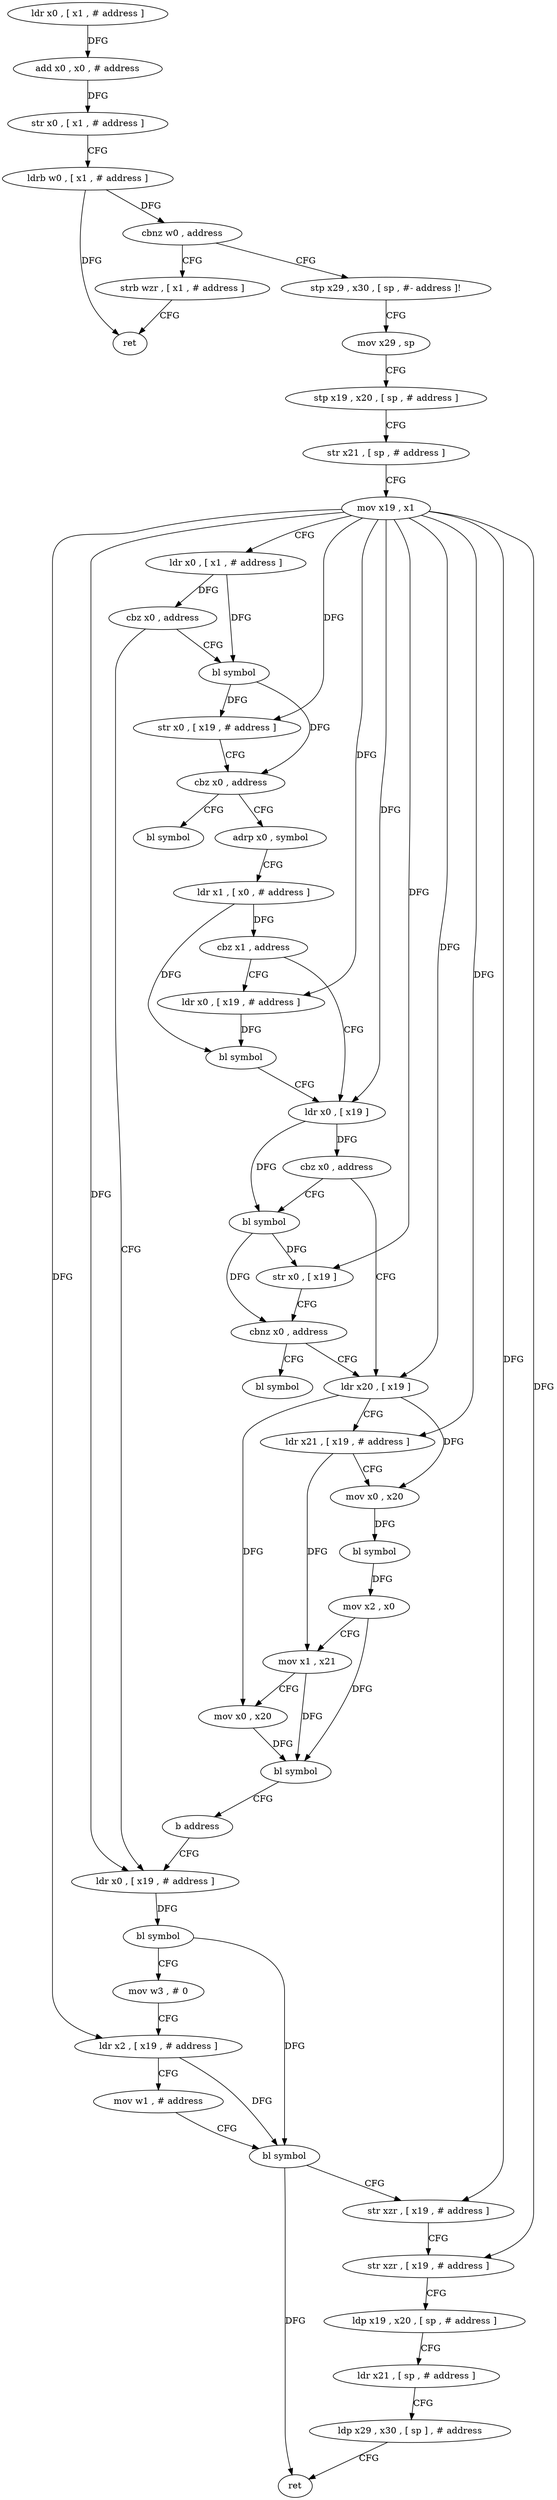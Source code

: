 digraph "func" {
"4216868" [label = "ldr x0 , [ x1 , # address ]" ]
"4216872" [label = "add x0 , x0 , # address" ]
"4216876" [label = "str x0 , [ x1 , # address ]" ]
"4216880" [label = "ldrb w0 , [ x1 , # address ]" ]
"4216884" [label = "cbnz w0 , address" ]
"4216964" [label = "strb wzr , [ x1 , # address ]" ]
"4216888" [label = "stp x29 , x30 , [ sp , #- address ]!" ]
"4216968" [label = "ret" ]
"4216892" [label = "mov x29 , sp" ]
"4216896" [label = "stp x19 , x20 , [ sp , # address ]" ]
"4216900" [label = "str x21 , [ sp , # address ]" ]
"4216904" [label = "mov x19 , x1" ]
"4216908" [label = "ldr x0 , [ x1 , # address ]" ]
"4216912" [label = "cbz x0 , address" ]
"4216972" [label = "bl symbol" ]
"4216916" [label = "ldr x0 , [ x19 , # address ]" ]
"4216976" [label = "str x0 , [ x19 , # address ]" ]
"4216980" [label = "cbz x0 , address" ]
"4217048" [label = "bl symbol" ]
"4216984" [label = "adrp x0 , symbol" ]
"4216920" [label = "bl symbol" ]
"4216924" [label = "mov w3 , # 0" ]
"4216928" [label = "ldr x2 , [ x19 , # address ]" ]
"4216932" [label = "mov w1 , # address" ]
"4216936" [label = "bl symbol" ]
"4216940" [label = "str xzr , [ x19 , # address ]" ]
"4216944" [label = "str xzr , [ x19 , # address ]" ]
"4216948" [label = "ldp x19 , x20 , [ sp , # address ]" ]
"4216952" [label = "ldr x21 , [ sp , # address ]" ]
"4216956" [label = "ldp x29 , x30 , [ sp ] , # address" ]
"4216960" [label = "ret" ]
"4216988" [label = "ldr x1 , [ x0 , # address ]" ]
"4216992" [label = "cbz x1 , address" ]
"4217004" [label = "ldr x0 , [ x19 ]" ]
"4216996" [label = "ldr x0 , [ x19 , # address ]" ]
"4217008" [label = "cbz x0 , address" ]
"4217056" [label = "bl symbol" ]
"4217012" [label = "ldr x20 , [ x19 ]" ]
"4217000" [label = "bl symbol" ]
"4217060" [label = "str x0 , [ x19 ]" ]
"4217064" [label = "cbnz x0 , address" ]
"4217068" [label = "bl symbol" ]
"4217016" [label = "ldr x21 , [ x19 , # address ]" ]
"4217020" [label = "mov x0 , x20" ]
"4217024" [label = "bl symbol" ]
"4217028" [label = "mov x2 , x0" ]
"4217032" [label = "mov x1 , x21" ]
"4217036" [label = "mov x0 , x20" ]
"4217040" [label = "bl symbol" ]
"4217044" [label = "b address" ]
"4216868" -> "4216872" [ label = "DFG" ]
"4216872" -> "4216876" [ label = "DFG" ]
"4216876" -> "4216880" [ label = "CFG" ]
"4216880" -> "4216884" [ label = "DFG" ]
"4216880" -> "4216968" [ label = "DFG" ]
"4216884" -> "4216964" [ label = "CFG" ]
"4216884" -> "4216888" [ label = "CFG" ]
"4216964" -> "4216968" [ label = "CFG" ]
"4216888" -> "4216892" [ label = "CFG" ]
"4216892" -> "4216896" [ label = "CFG" ]
"4216896" -> "4216900" [ label = "CFG" ]
"4216900" -> "4216904" [ label = "CFG" ]
"4216904" -> "4216908" [ label = "CFG" ]
"4216904" -> "4216976" [ label = "DFG" ]
"4216904" -> "4216916" [ label = "DFG" ]
"4216904" -> "4216928" [ label = "DFG" ]
"4216904" -> "4216940" [ label = "DFG" ]
"4216904" -> "4216944" [ label = "DFG" ]
"4216904" -> "4217004" [ label = "DFG" ]
"4216904" -> "4216996" [ label = "DFG" ]
"4216904" -> "4217060" [ label = "DFG" ]
"4216904" -> "4217012" [ label = "DFG" ]
"4216904" -> "4217016" [ label = "DFG" ]
"4216908" -> "4216912" [ label = "DFG" ]
"4216908" -> "4216972" [ label = "DFG" ]
"4216912" -> "4216972" [ label = "CFG" ]
"4216912" -> "4216916" [ label = "CFG" ]
"4216972" -> "4216976" [ label = "DFG" ]
"4216972" -> "4216980" [ label = "DFG" ]
"4216916" -> "4216920" [ label = "DFG" ]
"4216976" -> "4216980" [ label = "CFG" ]
"4216980" -> "4217048" [ label = "CFG" ]
"4216980" -> "4216984" [ label = "CFG" ]
"4216984" -> "4216988" [ label = "CFG" ]
"4216920" -> "4216924" [ label = "CFG" ]
"4216920" -> "4216936" [ label = "DFG" ]
"4216924" -> "4216928" [ label = "CFG" ]
"4216928" -> "4216932" [ label = "CFG" ]
"4216928" -> "4216936" [ label = "DFG" ]
"4216932" -> "4216936" [ label = "CFG" ]
"4216936" -> "4216940" [ label = "CFG" ]
"4216936" -> "4216960" [ label = "DFG" ]
"4216940" -> "4216944" [ label = "CFG" ]
"4216944" -> "4216948" [ label = "CFG" ]
"4216948" -> "4216952" [ label = "CFG" ]
"4216952" -> "4216956" [ label = "CFG" ]
"4216956" -> "4216960" [ label = "CFG" ]
"4216988" -> "4216992" [ label = "DFG" ]
"4216988" -> "4217000" [ label = "DFG" ]
"4216992" -> "4217004" [ label = "CFG" ]
"4216992" -> "4216996" [ label = "CFG" ]
"4217004" -> "4217008" [ label = "DFG" ]
"4217004" -> "4217056" [ label = "DFG" ]
"4216996" -> "4217000" [ label = "DFG" ]
"4217008" -> "4217056" [ label = "CFG" ]
"4217008" -> "4217012" [ label = "CFG" ]
"4217056" -> "4217060" [ label = "DFG" ]
"4217056" -> "4217064" [ label = "DFG" ]
"4217012" -> "4217016" [ label = "CFG" ]
"4217012" -> "4217020" [ label = "DFG" ]
"4217012" -> "4217036" [ label = "DFG" ]
"4217000" -> "4217004" [ label = "CFG" ]
"4217060" -> "4217064" [ label = "CFG" ]
"4217064" -> "4217012" [ label = "CFG" ]
"4217064" -> "4217068" [ label = "CFG" ]
"4217016" -> "4217020" [ label = "CFG" ]
"4217016" -> "4217032" [ label = "DFG" ]
"4217020" -> "4217024" [ label = "DFG" ]
"4217024" -> "4217028" [ label = "DFG" ]
"4217028" -> "4217032" [ label = "CFG" ]
"4217028" -> "4217040" [ label = "DFG" ]
"4217032" -> "4217036" [ label = "CFG" ]
"4217032" -> "4217040" [ label = "DFG" ]
"4217036" -> "4217040" [ label = "DFG" ]
"4217040" -> "4217044" [ label = "CFG" ]
"4217044" -> "4216916" [ label = "CFG" ]
}
